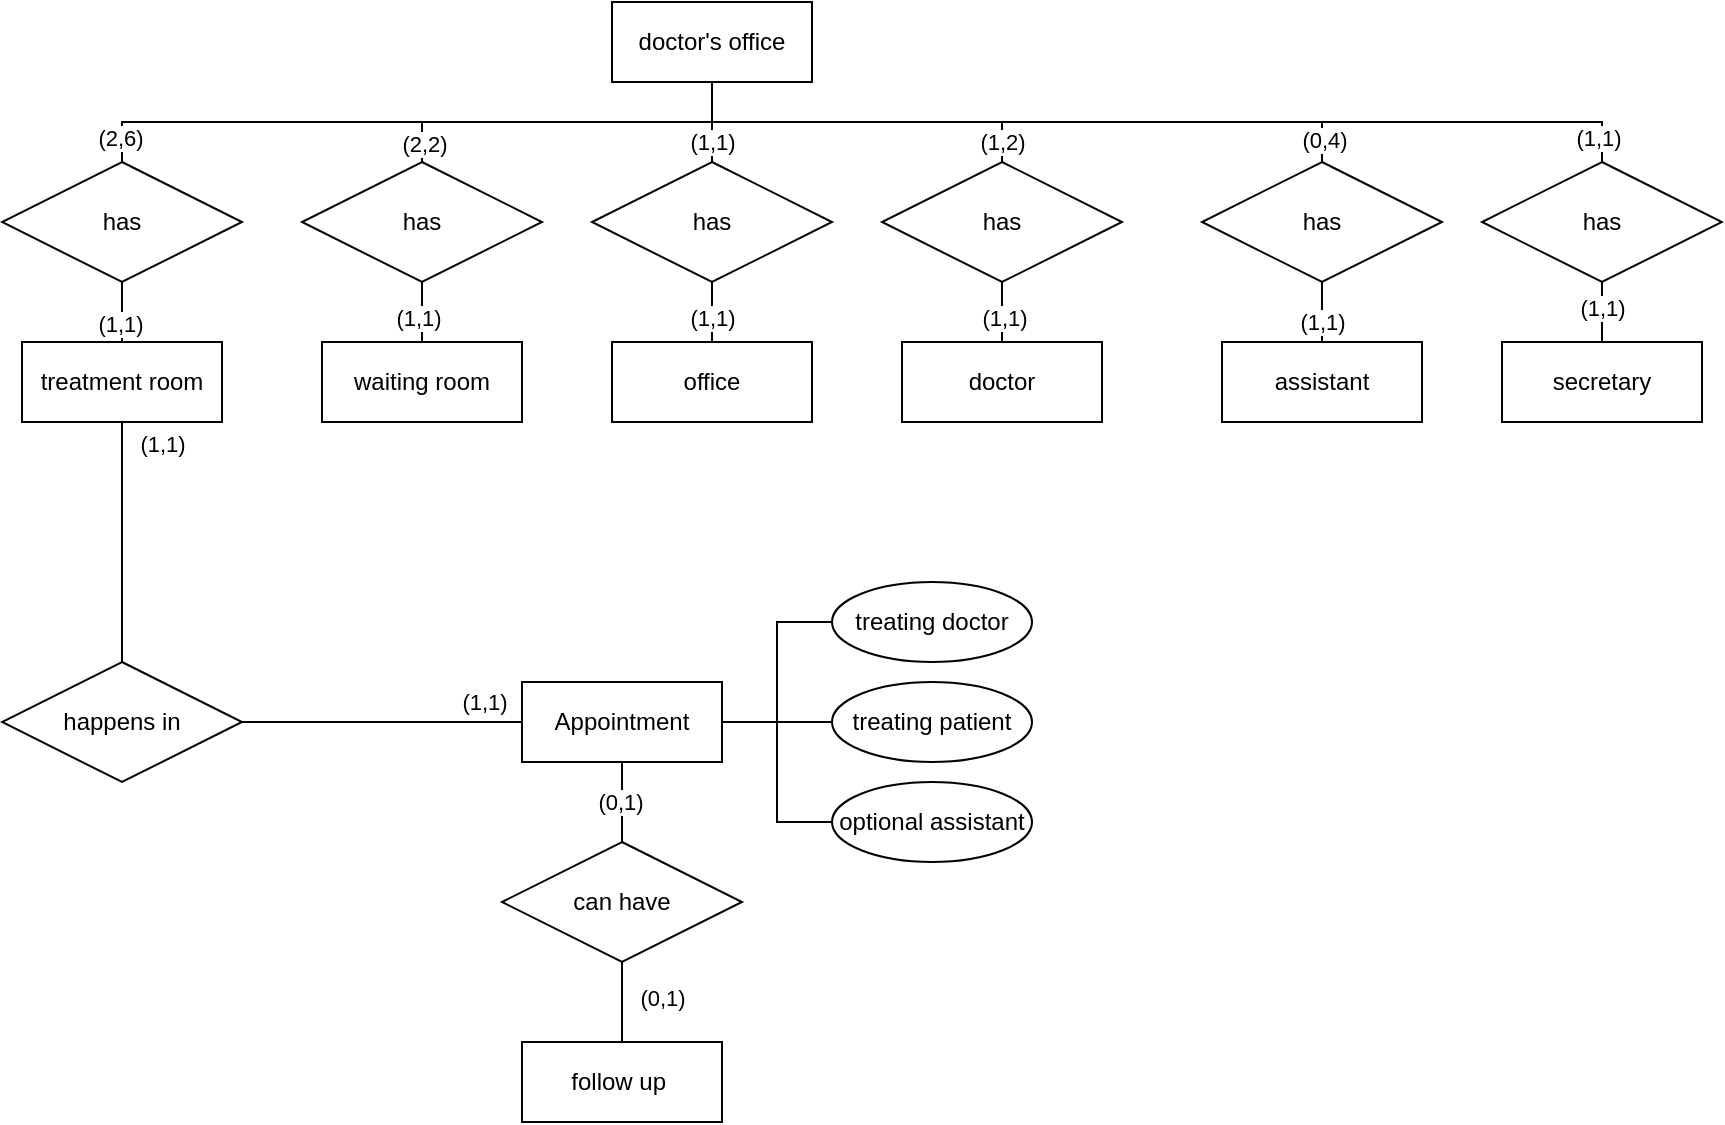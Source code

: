 <mxfile version="20.3.0" type="device"><diagram id="R2lEEEUBdFMjLlhIrx00" name="Page-1"><mxGraphModel dx="970" dy="706" grid="1" gridSize="10" guides="1" tooltips="1" connect="1" arrows="1" fold="1" page="1" pageScale="1" pageWidth="1100" pageHeight="850" math="0" shadow="0" extFonts="Permanent Marker^https://fonts.googleapis.com/css?family=Permanent+Marker"><root><mxCell id="0"/><mxCell id="1" parent="0"/><mxCell id="zMEXd_nlV8-IpWFwaP8N-46" style="edgeStyle=orthogonalEdgeStyle;rounded=0;orthogonalLoop=1;jettySize=auto;html=1;exitX=0;exitY=0.5;exitDx=0;exitDy=0;entryX=1;entryY=0.5;entryDx=0;entryDy=0;endArrow=none;endFill=0;" edge="1" parent="1" source="zMEXd_nlV8-IpWFwaP8N-1" target="zMEXd_nlV8-IpWFwaP8N-10"><mxGeometry relative="1" as="geometry"/></mxCell><mxCell id="zMEXd_nlV8-IpWFwaP8N-67" value="(1,1)" style="edgeLabel;html=1;align=center;verticalAlign=middle;resizable=0;points=[];" vertex="1" connectable="0" parent="zMEXd_nlV8-IpWFwaP8N-46"><mxGeometry x="0.139" y="3" relative="1" as="geometry"><mxPoint x="60" y="-13" as="offset"/></mxGeometry></mxCell><mxCell id="zMEXd_nlV8-IpWFwaP8N-1" value="Appointment" style="whiteSpace=wrap;html=1;align=center;" vertex="1" parent="1"><mxGeometry x="380" y="370" width="100" height="40" as="geometry"/></mxCell><mxCell id="zMEXd_nlV8-IpWFwaP8N-24" style="edgeStyle=orthogonalEdgeStyle;rounded=0;orthogonalLoop=1;jettySize=auto;html=1;exitX=0.5;exitY=0;exitDx=0;exitDy=0;entryX=0.5;entryY=1;entryDx=0;entryDy=0;endArrow=none;endFill=0;" edge="1" parent="1" source="zMEXd_nlV8-IpWFwaP8N-3" target="zMEXd_nlV8-IpWFwaP8N-14"><mxGeometry relative="1" as="geometry"/></mxCell><mxCell id="zMEXd_nlV8-IpWFwaP8N-35" value="(1,1)" style="edgeLabel;html=1;align=center;verticalAlign=middle;resizable=0;points=[];" vertex="1" connectable="0" parent="zMEXd_nlV8-IpWFwaP8N-24"><mxGeometry x="-0.4" y="1" relative="1" as="geometry"><mxPoint as="offset"/></mxGeometry></mxCell><mxCell id="zMEXd_nlV8-IpWFwaP8N-3" value="treatment room" style="whiteSpace=wrap;html=1;align=center;" vertex="1" parent="1"><mxGeometry x="130" y="200" width="100" height="40" as="geometry"/></mxCell><mxCell id="zMEXd_nlV8-IpWFwaP8N-25" style="edgeStyle=orthogonalEdgeStyle;rounded=0;orthogonalLoop=1;jettySize=auto;html=1;exitX=0.5;exitY=0;exitDx=0;exitDy=0;entryX=0.5;entryY=1;entryDx=0;entryDy=0;endArrow=none;endFill=0;" edge="1" parent="1" source="zMEXd_nlV8-IpWFwaP8N-4" target="zMEXd_nlV8-IpWFwaP8N-15"><mxGeometry relative="1" as="geometry"/></mxCell><mxCell id="zMEXd_nlV8-IpWFwaP8N-36" value="(1,1)" style="edgeLabel;html=1;align=center;verticalAlign=middle;resizable=0;points=[];" vertex="1" connectable="0" parent="zMEXd_nlV8-IpWFwaP8N-25"><mxGeometry x="-0.158" y="2" relative="1" as="geometry"><mxPoint as="offset"/></mxGeometry></mxCell><mxCell id="zMEXd_nlV8-IpWFwaP8N-4" value="waiting room" style="whiteSpace=wrap;html=1;align=center;" vertex="1" parent="1"><mxGeometry x="280" y="200" width="100" height="40" as="geometry"/></mxCell><mxCell id="zMEXd_nlV8-IpWFwaP8N-27" style="edgeStyle=orthogonalEdgeStyle;rounded=0;orthogonalLoop=1;jettySize=auto;html=1;exitX=0.5;exitY=0;exitDx=0;exitDy=0;entryX=0.5;entryY=1;entryDx=0;entryDy=0;endArrow=none;endFill=0;" edge="1" parent="1" source="zMEXd_nlV8-IpWFwaP8N-5" target="zMEXd_nlV8-IpWFwaP8N-16"><mxGeometry relative="1" as="geometry"/></mxCell><mxCell id="zMEXd_nlV8-IpWFwaP8N-37" value="(1,1)" style="edgeLabel;html=1;align=center;verticalAlign=middle;resizable=0;points=[];" vertex="1" connectable="0" parent="zMEXd_nlV8-IpWFwaP8N-27"><mxGeometry x="-0.198" relative="1" as="geometry"><mxPoint as="offset"/></mxGeometry></mxCell><mxCell id="zMEXd_nlV8-IpWFwaP8N-5" value="office" style="whiteSpace=wrap;html=1;align=center;" vertex="1" parent="1"><mxGeometry x="425" y="200" width="100" height="40" as="geometry"/></mxCell><mxCell id="zMEXd_nlV8-IpWFwaP8N-19" style="edgeStyle=orthogonalEdgeStyle;rounded=0;orthogonalLoop=1;jettySize=auto;html=1;exitX=0.5;exitY=1;exitDx=0;exitDy=0;entryX=0.5;entryY=0;entryDx=0;entryDy=0;endArrow=none;endFill=0;" edge="1" parent="1" source="zMEXd_nlV8-IpWFwaP8N-6" target="zMEXd_nlV8-IpWFwaP8N-16"><mxGeometry relative="1" as="geometry"/></mxCell><mxCell id="zMEXd_nlV8-IpWFwaP8N-42" value="(1,1)" style="edgeLabel;html=1;align=center;verticalAlign=middle;resizable=0;points=[];" vertex="1" connectable="0" parent="zMEXd_nlV8-IpWFwaP8N-19"><mxGeometry x="0.474" relative="1" as="geometry"><mxPoint as="offset"/></mxGeometry></mxCell><mxCell id="zMEXd_nlV8-IpWFwaP8N-20" style="edgeStyle=orthogonalEdgeStyle;rounded=0;orthogonalLoop=1;jettySize=auto;html=1;exitX=0.5;exitY=1;exitDx=0;exitDy=0;entryX=0.5;entryY=0;entryDx=0;entryDy=0;endArrow=none;endFill=0;" edge="1" parent="1" source="zMEXd_nlV8-IpWFwaP8N-6" target="zMEXd_nlV8-IpWFwaP8N-17"><mxGeometry relative="1" as="geometry"/></mxCell><mxCell id="zMEXd_nlV8-IpWFwaP8N-41" value="(1,2)" style="edgeLabel;html=1;align=center;verticalAlign=middle;resizable=0;points=[];" vertex="1" connectable="0" parent="zMEXd_nlV8-IpWFwaP8N-20"><mxGeometry x="0.893" relative="1" as="geometry"><mxPoint as="offset"/></mxGeometry></mxCell><mxCell id="zMEXd_nlV8-IpWFwaP8N-21" style="edgeStyle=orthogonalEdgeStyle;rounded=0;orthogonalLoop=1;jettySize=auto;html=1;exitX=0.5;exitY=1;exitDx=0;exitDy=0;entryX=0.5;entryY=0;entryDx=0;entryDy=0;endArrow=none;endFill=0;" edge="1" parent="1" source="zMEXd_nlV8-IpWFwaP8N-6" target="zMEXd_nlV8-IpWFwaP8N-18"><mxGeometry relative="1" as="geometry"/></mxCell><mxCell id="zMEXd_nlV8-IpWFwaP8N-40" value="(0,4)" style="edgeLabel;html=1;align=center;verticalAlign=middle;resizable=0;points=[];" vertex="1" connectable="0" parent="zMEXd_nlV8-IpWFwaP8N-21"><mxGeometry x="0.935" y="1" relative="1" as="geometry"><mxPoint as="offset"/></mxGeometry></mxCell><mxCell id="zMEXd_nlV8-IpWFwaP8N-22" style="edgeStyle=orthogonalEdgeStyle;rounded=0;orthogonalLoop=1;jettySize=auto;html=1;exitX=0.5;exitY=1;exitDx=0;exitDy=0;entryX=0.5;entryY=0;entryDx=0;entryDy=0;endArrow=none;endFill=0;" edge="1" parent="1" source="zMEXd_nlV8-IpWFwaP8N-6" target="zMEXd_nlV8-IpWFwaP8N-15"><mxGeometry relative="1" as="geometry"/></mxCell><mxCell id="zMEXd_nlV8-IpWFwaP8N-43" value="(2,2)" style="edgeLabel;html=1;align=center;verticalAlign=middle;resizable=0;points=[];" vertex="1" connectable="0" parent="zMEXd_nlV8-IpWFwaP8N-22"><mxGeometry x="0.899" y="1" relative="1" as="geometry"><mxPoint as="offset"/></mxGeometry></mxCell><mxCell id="zMEXd_nlV8-IpWFwaP8N-23" style="edgeStyle=orthogonalEdgeStyle;rounded=0;orthogonalLoop=1;jettySize=auto;html=1;exitX=0.5;exitY=1;exitDx=0;exitDy=0;entryX=0.5;entryY=0;entryDx=0;entryDy=0;endArrow=none;endFill=0;" edge="1" parent="1" source="zMEXd_nlV8-IpWFwaP8N-6" target="zMEXd_nlV8-IpWFwaP8N-14"><mxGeometry relative="1" as="geometry"/></mxCell><mxCell id="zMEXd_nlV8-IpWFwaP8N-44" value="(2,6)" style="edgeLabel;html=1;align=center;verticalAlign=middle;resizable=0;points=[];" vertex="1" connectable="0" parent="zMEXd_nlV8-IpWFwaP8N-23"><mxGeometry x="0.926" y="-1" relative="1" as="geometry"><mxPoint as="offset"/></mxGeometry></mxCell><mxCell id="zMEXd_nlV8-IpWFwaP8N-49" style="edgeStyle=orthogonalEdgeStyle;rounded=0;orthogonalLoop=1;jettySize=auto;html=1;exitX=0.5;exitY=1;exitDx=0;exitDy=0;entryX=0.5;entryY=0;entryDx=0;entryDy=0;endArrow=none;endFill=0;" edge="1" parent="1" source="zMEXd_nlV8-IpWFwaP8N-6" target="zMEXd_nlV8-IpWFwaP8N-48"><mxGeometry relative="1" as="geometry"/></mxCell><mxCell id="zMEXd_nlV8-IpWFwaP8N-51" value="(1,1)" style="edgeLabel;html=1;align=center;verticalAlign=middle;resizable=0;points=[];" vertex="1" connectable="0" parent="zMEXd_nlV8-IpWFwaP8N-49"><mxGeometry x="0.948" y="-2" relative="1" as="geometry"><mxPoint as="offset"/></mxGeometry></mxCell><mxCell id="zMEXd_nlV8-IpWFwaP8N-6" value="doctor's office" style="whiteSpace=wrap;html=1;align=center;" vertex="1" parent="1"><mxGeometry x="425" y="30" width="100" height="40" as="geometry"/></mxCell><mxCell id="zMEXd_nlV8-IpWFwaP8N-28" style="edgeStyle=orthogonalEdgeStyle;rounded=0;orthogonalLoop=1;jettySize=auto;html=1;exitX=0.5;exitY=0;exitDx=0;exitDy=0;entryX=0.5;entryY=1;entryDx=0;entryDy=0;endArrow=none;endFill=0;" edge="1" parent="1" source="zMEXd_nlV8-IpWFwaP8N-7" target="zMEXd_nlV8-IpWFwaP8N-17"><mxGeometry relative="1" as="geometry"/></mxCell><mxCell id="zMEXd_nlV8-IpWFwaP8N-38" value="(1,1)" style="edgeLabel;html=1;align=center;verticalAlign=middle;resizable=0;points=[];" vertex="1" connectable="0" parent="zMEXd_nlV8-IpWFwaP8N-28"><mxGeometry x="-0.198" y="-1" relative="1" as="geometry"><mxPoint as="offset"/></mxGeometry></mxCell><mxCell id="zMEXd_nlV8-IpWFwaP8N-7" value="doctor" style="whiteSpace=wrap;html=1;align=center;" vertex="1" parent="1"><mxGeometry x="570" y="200" width="100" height="40" as="geometry"/></mxCell><mxCell id="zMEXd_nlV8-IpWFwaP8N-29" style="edgeStyle=orthogonalEdgeStyle;rounded=0;orthogonalLoop=1;jettySize=auto;html=1;exitX=0.5;exitY=0;exitDx=0;exitDy=0;entryX=0.5;entryY=1;entryDx=0;entryDy=0;endArrow=none;endFill=0;" edge="1" parent="1" source="zMEXd_nlV8-IpWFwaP8N-8" target="zMEXd_nlV8-IpWFwaP8N-18"><mxGeometry relative="1" as="geometry"/></mxCell><mxCell id="zMEXd_nlV8-IpWFwaP8N-39" value="(1,1)" style="edgeLabel;html=1;align=center;verticalAlign=middle;resizable=0;points=[];" vertex="1" connectable="0" parent="zMEXd_nlV8-IpWFwaP8N-29"><mxGeometry x="-0.521" y="1" relative="1" as="geometry"><mxPoint x="1" y="-3" as="offset"/></mxGeometry></mxCell><mxCell id="zMEXd_nlV8-IpWFwaP8N-8" value="assistant" style="whiteSpace=wrap;html=1;align=center;" vertex="1" parent="1"><mxGeometry x="730" y="200" width="100" height="40" as="geometry"/></mxCell><mxCell id="zMEXd_nlV8-IpWFwaP8N-9" value="secretary" style="whiteSpace=wrap;html=1;align=center;" vertex="1" parent="1"><mxGeometry x="870" y="200" width="100" height="40" as="geometry"/></mxCell><mxCell id="zMEXd_nlV8-IpWFwaP8N-45" style="edgeStyle=orthogonalEdgeStyle;rounded=0;orthogonalLoop=1;jettySize=auto;html=1;exitX=0.5;exitY=0;exitDx=0;exitDy=0;entryX=0.5;entryY=1;entryDx=0;entryDy=0;endArrow=none;endFill=0;" edge="1" parent="1" source="zMEXd_nlV8-IpWFwaP8N-10" target="zMEXd_nlV8-IpWFwaP8N-3"><mxGeometry relative="1" as="geometry"/></mxCell><mxCell id="zMEXd_nlV8-IpWFwaP8N-68" value="(1,1)" style="edgeLabel;html=1;align=center;verticalAlign=middle;resizable=0;points=[];" vertex="1" connectable="0" parent="zMEXd_nlV8-IpWFwaP8N-45"><mxGeometry x="-0.239" y="-3" relative="1" as="geometry"><mxPoint x="17" y="-64" as="offset"/></mxGeometry></mxCell><mxCell id="zMEXd_nlV8-IpWFwaP8N-10" value="happens in" style="shape=rhombus;perimeter=rhombusPerimeter;whiteSpace=wrap;html=1;align=center;" vertex="1" parent="1"><mxGeometry x="120" y="360" width="120" height="60" as="geometry"/></mxCell><mxCell id="zMEXd_nlV8-IpWFwaP8N-55" style="edgeStyle=orthogonalEdgeStyle;rounded=0;orthogonalLoop=1;jettySize=auto;html=1;exitX=0;exitY=0.5;exitDx=0;exitDy=0;entryX=1;entryY=0.5;entryDx=0;entryDy=0;endArrow=none;endFill=0;" edge="1" parent="1" source="zMEXd_nlV8-IpWFwaP8N-13" target="zMEXd_nlV8-IpWFwaP8N-1"><mxGeometry relative="1" as="geometry"/></mxCell><mxCell id="zMEXd_nlV8-IpWFwaP8N-13" value="treating doctor" style="ellipse;whiteSpace=wrap;html=1;align=center;" vertex="1" parent="1"><mxGeometry x="535" y="320" width="100" height="40" as="geometry"/></mxCell><mxCell id="zMEXd_nlV8-IpWFwaP8N-14" value="has" style="shape=rhombus;perimeter=rhombusPerimeter;whiteSpace=wrap;html=1;align=center;" vertex="1" parent="1"><mxGeometry x="120" y="110" width="120" height="60" as="geometry"/></mxCell><mxCell id="zMEXd_nlV8-IpWFwaP8N-15" value="has" style="shape=rhombus;perimeter=rhombusPerimeter;whiteSpace=wrap;html=1;align=center;" vertex="1" parent="1"><mxGeometry x="270" y="110" width="120" height="60" as="geometry"/></mxCell><mxCell id="zMEXd_nlV8-IpWFwaP8N-16" value="has" style="shape=rhombus;perimeter=rhombusPerimeter;whiteSpace=wrap;html=1;align=center;" vertex="1" parent="1"><mxGeometry x="415" y="110" width="120" height="60" as="geometry"/></mxCell><mxCell id="zMEXd_nlV8-IpWFwaP8N-17" value="has" style="shape=rhombus;perimeter=rhombusPerimeter;whiteSpace=wrap;html=1;align=center;" vertex="1" parent="1"><mxGeometry x="560" y="110" width="120" height="60" as="geometry"/></mxCell><mxCell id="zMEXd_nlV8-IpWFwaP8N-18" value="has" style="shape=rhombus;perimeter=rhombusPerimeter;whiteSpace=wrap;html=1;align=center;" vertex="1" parent="1"><mxGeometry x="720" y="110" width="120" height="60" as="geometry"/></mxCell><mxCell id="zMEXd_nlV8-IpWFwaP8N-50" style="edgeStyle=orthogonalEdgeStyle;rounded=0;orthogonalLoop=1;jettySize=auto;html=1;exitX=0.5;exitY=1;exitDx=0;exitDy=0;entryX=0.5;entryY=0;entryDx=0;entryDy=0;endArrow=none;endFill=0;" edge="1" parent="1" source="zMEXd_nlV8-IpWFwaP8N-48" target="zMEXd_nlV8-IpWFwaP8N-9"><mxGeometry relative="1" as="geometry"/></mxCell><mxCell id="zMEXd_nlV8-IpWFwaP8N-52" value="(1,1)" style="edgeLabel;html=1;align=center;verticalAlign=middle;resizable=0;points=[];" vertex="1" connectable="0" parent="zMEXd_nlV8-IpWFwaP8N-50"><mxGeometry x="-0.165" relative="1" as="geometry"><mxPoint as="offset"/></mxGeometry></mxCell><mxCell id="zMEXd_nlV8-IpWFwaP8N-48" value="has" style="shape=rhombus;perimeter=rhombusPerimeter;whiteSpace=wrap;html=1;align=center;" vertex="1" parent="1"><mxGeometry x="860" y="110" width="120" height="60" as="geometry"/></mxCell><mxCell id="zMEXd_nlV8-IpWFwaP8N-56" style="edgeStyle=orthogonalEdgeStyle;rounded=0;orthogonalLoop=1;jettySize=auto;html=1;exitX=0;exitY=0.5;exitDx=0;exitDy=0;entryX=1;entryY=0.5;entryDx=0;entryDy=0;endArrow=none;endFill=0;" edge="1" parent="1" source="zMEXd_nlV8-IpWFwaP8N-53" target="zMEXd_nlV8-IpWFwaP8N-1"><mxGeometry relative="1" as="geometry"/></mxCell><mxCell id="zMEXd_nlV8-IpWFwaP8N-53" value="treating patient" style="ellipse;whiteSpace=wrap;html=1;align=center;" vertex="1" parent="1"><mxGeometry x="535" y="370" width="100" height="40" as="geometry"/></mxCell><mxCell id="zMEXd_nlV8-IpWFwaP8N-58" style="edgeStyle=orthogonalEdgeStyle;rounded=0;orthogonalLoop=1;jettySize=auto;html=1;exitX=0;exitY=0.5;exitDx=0;exitDy=0;entryX=1;entryY=0.5;entryDx=0;entryDy=0;endArrow=none;endFill=0;" edge="1" parent="1" source="zMEXd_nlV8-IpWFwaP8N-54" target="zMEXd_nlV8-IpWFwaP8N-1"><mxGeometry relative="1" as="geometry"/></mxCell><mxCell id="zMEXd_nlV8-IpWFwaP8N-54" value="optional assistant" style="ellipse;whiteSpace=wrap;html=1;align=center;" vertex="1" parent="1"><mxGeometry x="535" y="420" width="100" height="40" as="geometry"/></mxCell><mxCell id="zMEXd_nlV8-IpWFwaP8N-60" value="follow up&amp;nbsp;" style="whiteSpace=wrap;html=1;align=center;" vertex="1" parent="1"><mxGeometry x="380" y="550" width="100" height="40" as="geometry"/></mxCell><mxCell id="zMEXd_nlV8-IpWFwaP8N-62" style="edgeStyle=orthogonalEdgeStyle;rounded=0;orthogonalLoop=1;jettySize=auto;html=1;exitX=0.5;exitY=0;exitDx=0;exitDy=0;entryX=0.5;entryY=1;entryDx=0;entryDy=0;endArrow=none;endFill=0;" edge="1" parent="1" source="zMEXd_nlV8-IpWFwaP8N-61" target="zMEXd_nlV8-IpWFwaP8N-1"><mxGeometry relative="1" as="geometry"/></mxCell><mxCell id="zMEXd_nlV8-IpWFwaP8N-65" value="(0,1)" style="edgeLabel;html=1;align=center;verticalAlign=middle;resizable=0;points=[];" vertex="1" connectable="0" parent="zMEXd_nlV8-IpWFwaP8N-62"><mxGeometry x="0.006" y="1" relative="1" as="geometry"><mxPoint as="offset"/></mxGeometry></mxCell><mxCell id="zMEXd_nlV8-IpWFwaP8N-64" style="edgeStyle=orthogonalEdgeStyle;rounded=0;orthogonalLoop=1;jettySize=auto;html=1;exitX=0.5;exitY=1;exitDx=0;exitDy=0;entryX=0.5;entryY=0;entryDx=0;entryDy=0;endArrow=none;endFill=0;" edge="1" parent="1" source="zMEXd_nlV8-IpWFwaP8N-61" target="zMEXd_nlV8-IpWFwaP8N-60"><mxGeometry relative="1" as="geometry"/></mxCell><mxCell id="zMEXd_nlV8-IpWFwaP8N-66" value="(0,1)" style="edgeLabel;html=1;align=center;verticalAlign=middle;resizable=0;points=[];" vertex="1" connectable="0" parent="zMEXd_nlV8-IpWFwaP8N-64"><mxGeometry x="-0.122" y="2" relative="1" as="geometry"><mxPoint x="18" as="offset"/></mxGeometry></mxCell><mxCell id="zMEXd_nlV8-IpWFwaP8N-61" value="can have" style="shape=rhombus;perimeter=rhombusPerimeter;whiteSpace=wrap;html=1;align=center;" vertex="1" parent="1"><mxGeometry x="370" y="450" width="120" height="60" as="geometry"/></mxCell></root></mxGraphModel></diagram></mxfile>